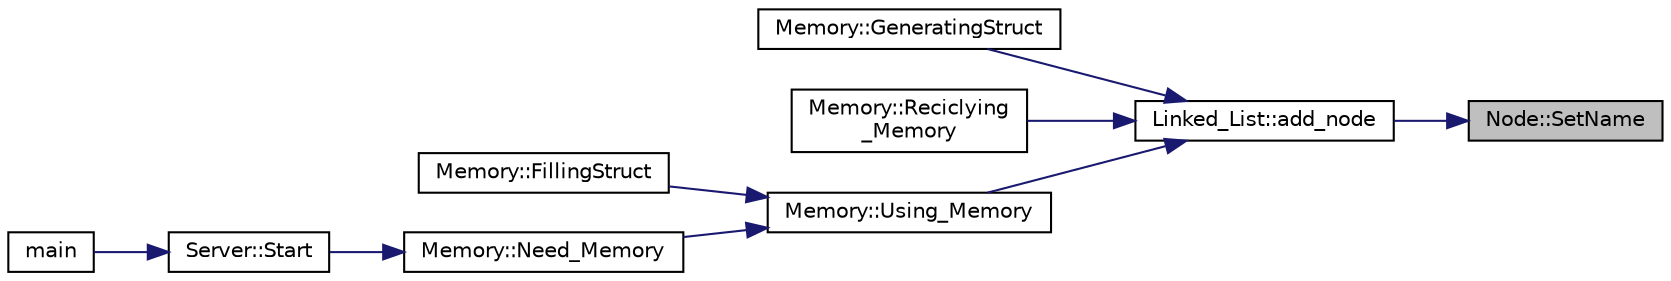 digraph "Node::SetName"
{
 // LATEX_PDF_SIZE
  edge [fontname="Helvetica",fontsize="10",labelfontname="Helvetica",labelfontsize="10"];
  node [fontname="Helvetica",fontsize="10",shape=record];
  rankdir="RL";
  Node1 [label="Node::SetName",height=0.2,width=0.4,color="black", fillcolor="grey75", style="filled", fontcolor="black",tooltip="Setter para el nombre del nodo."];
  Node1 -> Node2 [dir="back",color="midnightblue",fontsize="10",style="solid"];
  Node2 [label="Linked_List::add_node",height=0.2,width=0.4,color="black", fillcolor="white", style="filled",URL="$classLinked__List.html#a79ecb670ca531916d40bcdd85fea08cc",tooltip="Se encarga de agregar un nodo a una lista."];
  Node2 -> Node3 [dir="back",color="midnightblue",fontsize="10",style="solid"];
  Node3 [label="Memory::GeneratingStruct",height=0.2,width=0.4,color="black", fillcolor="white", style="filled",URL="$classMemory.html#ad2eef4937758ec88ec8d56c9a15c2b81",tooltip="Funcion que declara cuando se esta empezando a generar un struct."];
  Node2 -> Node4 [dir="back",color="midnightblue",fontsize="10",style="solid"];
  Node4 [label="Memory::Reciclying\l_Memory",height=0.2,width=0.4,color="black", fillcolor="white", style="filled",URL="$classMemory.html#a53c461961dd8403ad7ad621f5b1fb609",tooltip="Se encarga de reutilizar una posicion en el offset de memoria a ser posible."];
  Node2 -> Node5 [dir="back",color="midnightblue",fontsize="10",style="solid"];
  Node5 [label="Memory::Using_Memory",height=0.2,width=0.4,color="black", fillcolor="white", style="filled",URL="$classMemory.html#a76494a9f1c27c097f5a9d8af9f4ea818",tooltip="Se encarga de reservar un espacio en el offset para la nueva variable."];
  Node5 -> Node6 [dir="back",color="midnightblue",fontsize="10",style="solid"];
  Node6 [label="Memory::FillingStruct",height=0.2,width=0.4,color="black", fillcolor="white", style="filled",URL="$classMemory.html#addc796d3c659d83c4de88d1769a41c67",tooltip="Se encarga de rellenar los espacios de memoria del struct que se esta generando con sus respectivos a..."];
  Node5 -> Node7 [dir="back",color="midnightblue",fontsize="10",style="solid"];
  Node7 [label="Memory::Need_Memory",height=0.2,width=0.4,color="black", fillcolor="white", style="filled",URL="$classMemory.html#a33fd5c5e117fccccd73f096f442c58f6",tooltip="Solicita memoria, lo que puede resultar en una sobreescritura, una nueva direccion o en el reciclaje ..."];
  Node7 -> Node8 [dir="back",color="midnightblue",fontsize="10",style="solid"];
  Node8 [label="Server::Start",height=0.2,width=0.4,color="black", fillcolor="white", style="filled",URL="$classServer.html#acaea883b722927c7d8299a74447c8d1b",tooltip="Se encarga de levantar el servidor el cual estara acargo del el manejo de la memoria."];
  Node8 -> Node9 [dir="back",color="midnightblue",fontsize="10",style="solid"];
  Node9 [label="main",height=0.2,width=0.4,color="black", fillcolor="white", style="filled",URL="$main_8cpp.html#a0ddf1224851353fc92bfbff6f499fa97",tooltip=" "];
}
